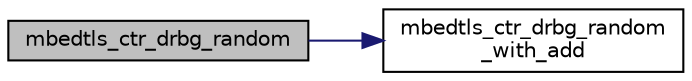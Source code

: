 digraph "mbedtls_ctr_drbg_random"
{
 // LATEX_PDF_SIZE
  edge [fontname="Helvetica",fontsize="10",labelfontname="Helvetica",labelfontsize="10"];
  node [fontname="Helvetica",fontsize="10",shape=record];
  rankdir="LR";
  Node1 [label="mbedtls_ctr_drbg_random",height=0.2,width=0.4,color="black", fillcolor="grey75", style="filled", fontcolor="black",tooltip="This function uses CTR_DRBG to generate random data."];
  Node1 -> Node2 [color="midnightblue",fontsize="10",style="solid",fontname="Helvetica"];
  Node2 [label="mbedtls_ctr_drbg_random\l_with_add",height=0.2,width=0.4,color="black", fillcolor="white", style="filled",URL="$d8/d36/ctr__drbg_8c.html#a18161010cbcf33f6930fa8fdc035e74d",tooltip="This function updates a CTR_DRBG instance with additional data and uses it to generate random data."];
}
